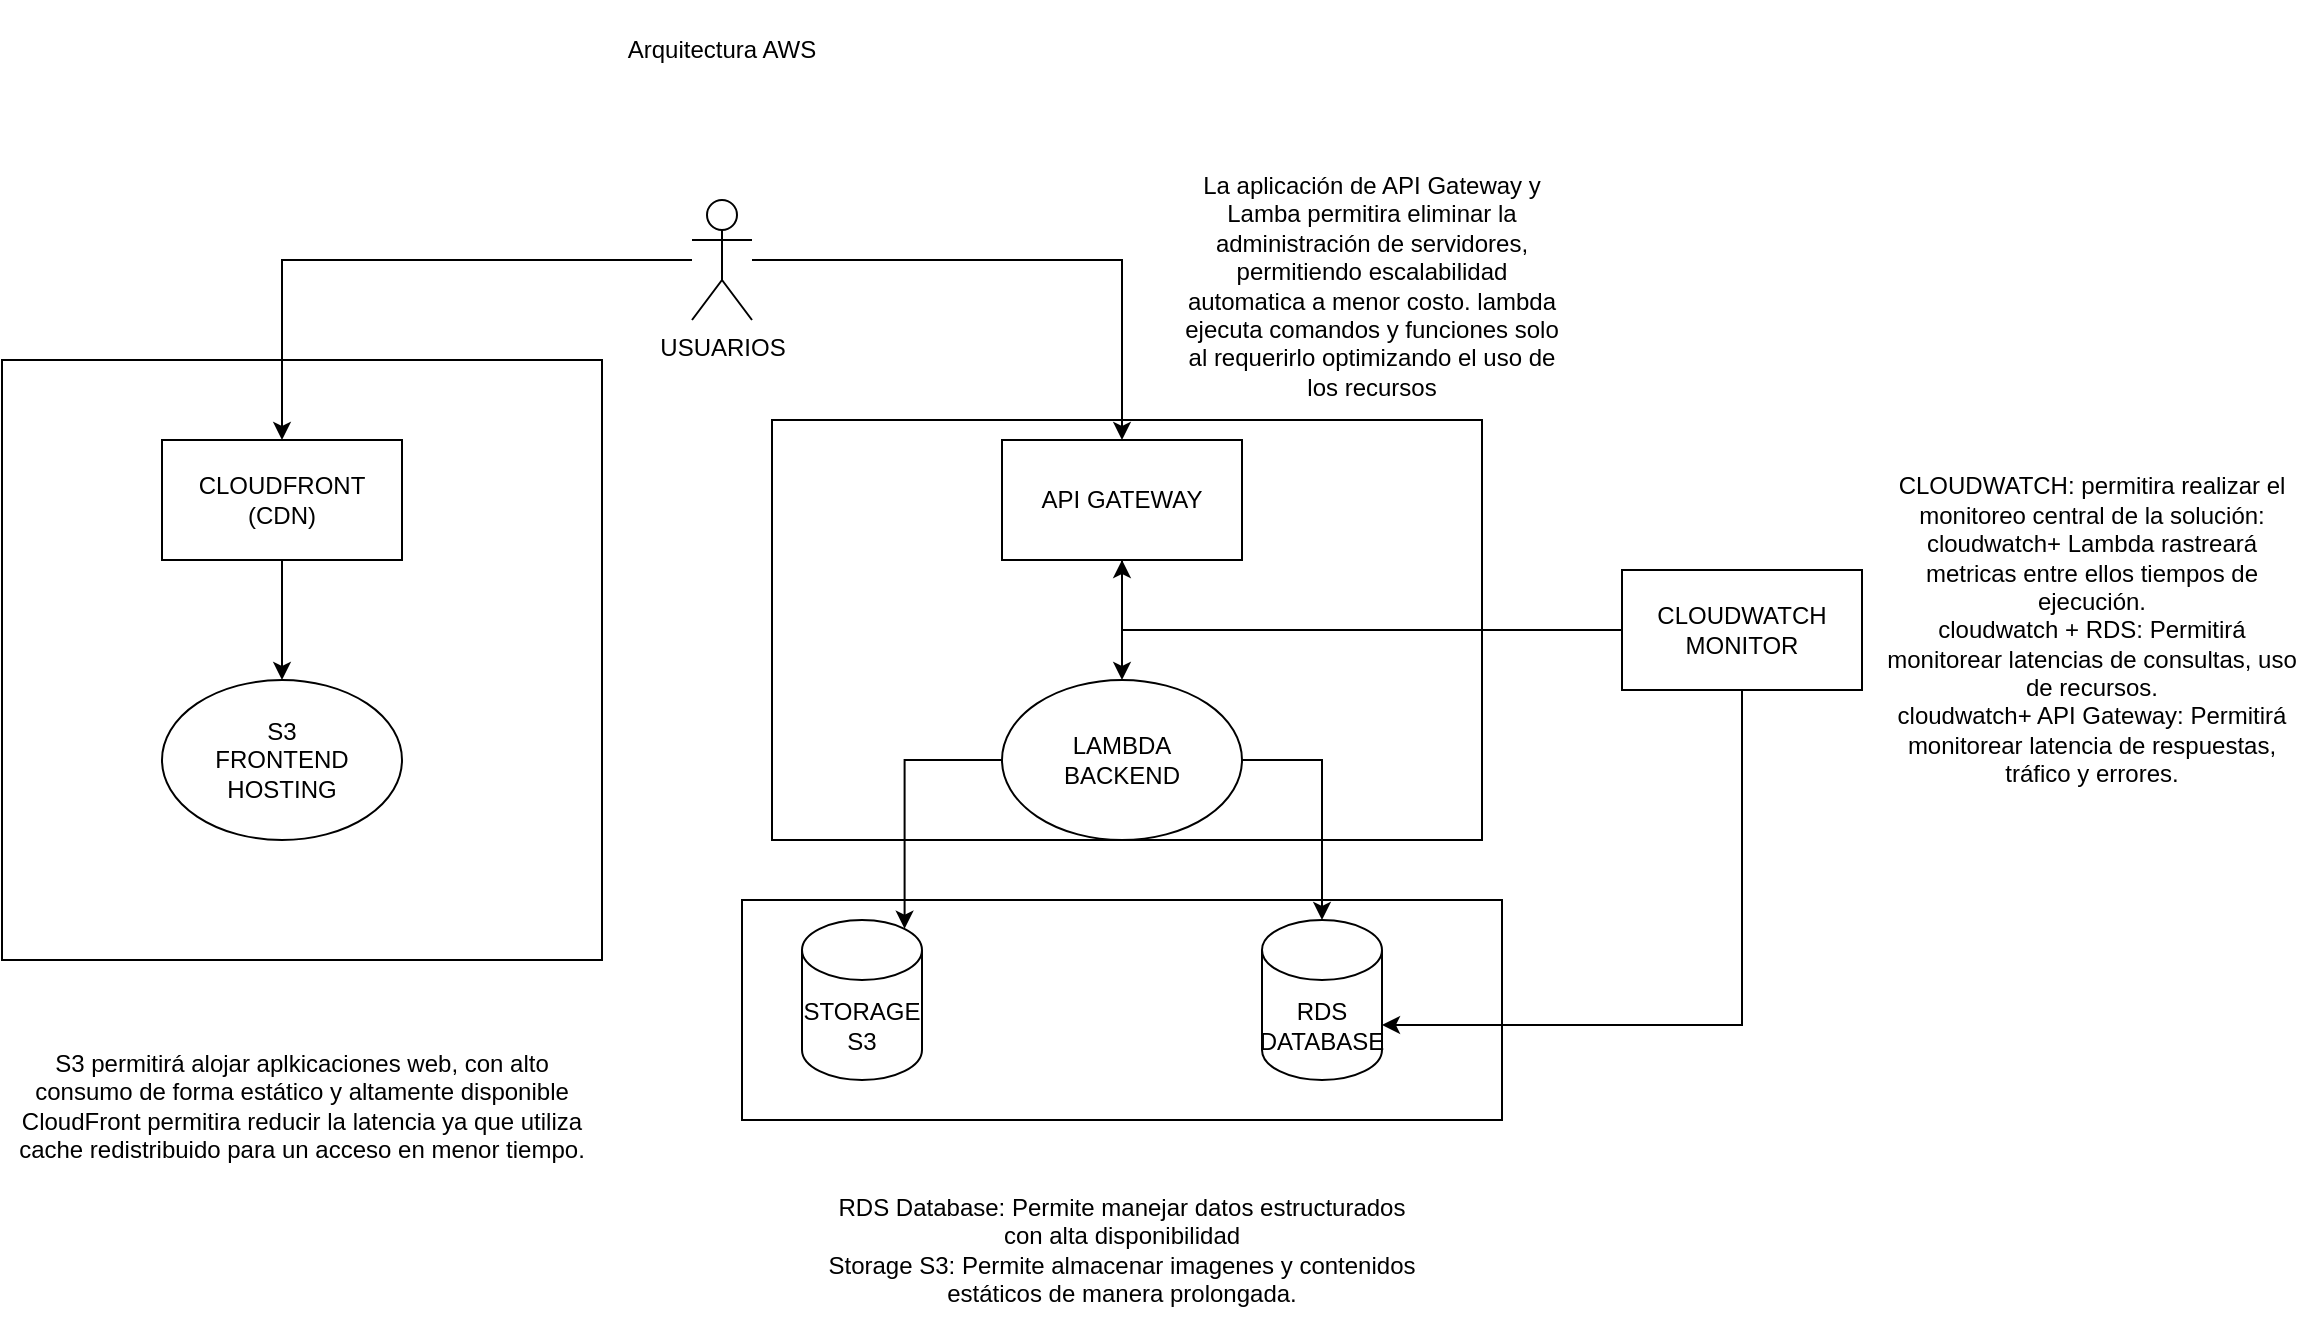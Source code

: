 <mxfile version="26.0.16">
  <diagram name="Page-1" id="3_VvUqannGxVyeXy2eC9">
    <mxGraphModel dx="2954" dy="1121" grid="1" gridSize="10" guides="1" tooltips="1" connect="1" arrows="1" fold="1" page="1" pageScale="1" pageWidth="850" pageHeight="1100" math="0" shadow="0">
      <root>
        <mxCell id="0" />
        <mxCell id="1" parent="0" />
        <mxCell id="Z5M3dG_AKnjKkWwOg935-24" value="" style="rounded=0;whiteSpace=wrap;html=1;" vertex="1" parent="1">
          <mxGeometry x="410" y="660" width="380" height="110" as="geometry" />
        </mxCell>
        <mxCell id="Z5M3dG_AKnjKkWwOg935-22" value="" style="rounded=0;whiteSpace=wrap;html=1;" vertex="1" parent="1">
          <mxGeometry x="425" y="420" width="355" height="210" as="geometry" />
        </mxCell>
        <mxCell id="Z5M3dG_AKnjKkWwOg935-20" value="" style="whiteSpace=wrap;html=1;aspect=fixed;" vertex="1" parent="1">
          <mxGeometry x="40" y="390" width="300" height="300" as="geometry" />
        </mxCell>
        <mxCell id="Z5M3dG_AKnjKkWwOg935-1" value="Arquitectura AWS" style="text;html=1;align=center;verticalAlign=middle;whiteSpace=wrap;rounded=0;" vertex="1" parent="1">
          <mxGeometry x="340" y="210" width="120" height="50" as="geometry" />
        </mxCell>
        <mxCell id="Z5M3dG_AKnjKkWwOg935-8" style="edgeStyle=orthogonalEdgeStyle;rounded=0;orthogonalLoop=1;jettySize=auto;html=1;" edge="1" parent="1" source="Z5M3dG_AKnjKkWwOg935-2" target="Z5M3dG_AKnjKkWwOg935-5">
          <mxGeometry relative="1" as="geometry" />
        </mxCell>
        <mxCell id="Z5M3dG_AKnjKkWwOg935-11" style="edgeStyle=orthogonalEdgeStyle;rounded=0;orthogonalLoop=1;jettySize=auto;html=1;entryX=0.5;entryY=0;entryDx=0;entryDy=0;" edge="1" parent="1" source="Z5M3dG_AKnjKkWwOg935-2" target="Z5M3dG_AKnjKkWwOg935-10">
          <mxGeometry relative="1" as="geometry" />
        </mxCell>
        <mxCell id="Z5M3dG_AKnjKkWwOg935-2" value="USUARIOS" style="shape=umlActor;verticalLabelPosition=bottom;verticalAlign=top;html=1;outlineConnect=0;" vertex="1" parent="1">
          <mxGeometry x="385" y="310" width="30" height="60" as="geometry" />
        </mxCell>
        <mxCell id="Z5M3dG_AKnjKkWwOg935-7" style="edgeStyle=orthogonalEdgeStyle;rounded=0;orthogonalLoop=1;jettySize=auto;html=1;entryX=0.5;entryY=0;entryDx=0;entryDy=0;" edge="1" parent="1" source="Z5M3dG_AKnjKkWwOg935-5" target="Z5M3dG_AKnjKkWwOg935-6">
          <mxGeometry relative="1" as="geometry" />
        </mxCell>
        <mxCell id="Z5M3dG_AKnjKkWwOg935-5" value="CLOUDFRONT&lt;div&gt;(CDN)&lt;/div&gt;" style="rounded=0;whiteSpace=wrap;html=1;" vertex="1" parent="1">
          <mxGeometry x="120" y="430" width="120" height="60" as="geometry" />
        </mxCell>
        <mxCell id="Z5M3dG_AKnjKkWwOg935-6" value="S3&lt;div&gt;FRONTEND HOSTING&lt;/div&gt;" style="ellipse;whiteSpace=wrap;html=1;" vertex="1" parent="1">
          <mxGeometry x="120" y="550" width="120" height="80" as="geometry" />
        </mxCell>
        <mxCell id="Z5M3dG_AKnjKkWwOg935-17" style="edgeStyle=orthogonalEdgeStyle;rounded=0;orthogonalLoop=1;jettySize=auto;html=1;entryX=0.5;entryY=0;entryDx=0;entryDy=0;" edge="1" parent="1" source="Z5M3dG_AKnjKkWwOg935-10" target="Z5M3dG_AKnjKkWwOg935-12">
          <mxGeometry relative="1" as="geometry" />
        </mxCell>
        <mxCell id="Z5M3dG_AKnjKkWwOg935-10" value="API GATEWAY" style="rounded=0;whiteSpace=wrap;html=1;" vertex="1" parent="1">
          <mxGeometry x="540" y="430" width="120" height="60" as="geometry" />
        </mxCell>
        <mxCell id="Z5M3dG_AKnjKkWwOg935-12" value="LAMBDA&lt;div&gt;BACKEND&lt;/div&gt;" style="ellipse;whiteSpace=wrap;html=1;" vertex="1" parent="1">
          <mxGeometry x="540" y="550" width="120" height="80" as="geometry" />
        </mxCell>
        <mxCell id="Z5M3dG_AKnjKkWwOg935-13" value="STORAGE&lt;div&gt;S3&lt;/div&gt;" style="shape=cylinder3;whiteSpace=wrap;html=1;boundedLbl=1;backgroundOutline=1;size=15;" vertex="1" parent="1">
          <mxGeometry x="440" y="670" width="60" height="80" as="geometry" />
        </mxCell>
        <mxCell id="Z5M3dG_AKnjKkWwOg935-14" value="RDS&lt;div&gt;DATABASE&lt;/div&gt;" style="shape=cylinder3;whiteSpace=wrap;html=1;boundedLbl=1;backgroundOutline=1;size=15;" vertex="1" parent="1">
          <mxGeometry x="670" y="670" width="60" height="80" as="geometry" />
        </mxCell>
        <mxCell id="Z5M3dG_AKnjKkWwOg935-15" style="edgeStyle=orthogonalEdgeStyle;rounded=0;orthogonalLoop=1;jettySize=auto;html=1;entryX=0.855;entryY=0;entryDx=0;entryDy=4.35;entryPerimeter=0;" edge="1" parent="1" source="Z5M3dG_AKnjKkWwOg935-12" target="Z5M3dG_AKnjKkWwOg935-13">
          <mxGeometry relative="1" as="geometry" />
        </mxCell>
        <mxCell id="Z5M3dG_AKnjKkWwOg935-16" style="edgeStyle=orthogonalEdgeStyle;rounded=0;orthogonalLoop=1;jettySize=auto;html=1;entryX=0.5;entryY=0;entryDx=0;entryDy=0;entryPerimeter=0;" edge="1" parent="1" source="Z5M3dG_AKnjKkWwOg935-12" target="Z5M3dG_AKnjKkWwOg935-14">
          <mxGeometry relative="1" as="geometry" />
        </mxCell>
        <mxCell id="Z5M3dG_AKnjKkWwOg935-21" value="S3 permitirá alojar aplkicaciones web, con alto consumo de forma estático y altamente disponible&lt;div&gt;CloudFront permitira reducir la latencia ya que utiliza cache redistribuido para un acceso en menor tiempo.&lt;/div&gt;" style="text;html=1;align=center;verticalAlign=middle;whiteSpace=wrap;rounded=0;" vertex="1" parent="1">
          <mxGeometry x="40" y="695" width="300" height="135" as="geometry" />
        </mxCell>
        <mxCell id="Z5M3dG_AKnjKkWwOg935-23" value="La aplicación de API Gateway y Lamba permitira eliminar la administración de servidores, permitiendo escalabilidad automatica a menor costo. lambda ejecuta comandos y funciones solo al requerirlo optimizando el uso de los recursos" style="text;html=1;align=center;verticalAlign=middle;whiteSpace=wrap;rounded=0;" vertex="1" parent="1">
          <mxGeometry x="630" y="310" width="190" height="85" as="geometry" />
        </mxCell>
        <mxCell id="Z5M3dG_AKnjKkWwOg935-25" value="RDS Database: Permite manejar datos estructurados con alta disponibilidad&lt;div&gt;Storage S3: Permite almacenar imagenes y contenidos estáticos de manera prolongada.&lt;/div&gt;" style="text;html=1;align=center;verticalAlign=middle;whiteSpace=wrap;rounded=0;" vertex="1" parent="1">
          <mxGeometry x="450" y="790" width="300" height="90" as="geometry" />
        </mxCell>
        <mxCell id="Z5M3dG_AKnjKkWwOg935-27" style="edgeStyle=orthogonalEdgeStyle;rounded=0;orthogonalLoop=1;jettySize=auto;html=1;" edge="1" parent="1" source="Z5M3dG_AKnjKkWwOg935-26" target="Z5M3dG_AKnjKkWwOg935-10">
          <mxGeometry relative="1" as="geometry" />
        </mxCell>
        <mxCell id="Z5M3dG_AKnjKkWwOg935-26" value="CLOUDWATCH&lt;div&gt;MONITOR&lt;/div&gt;" style="rounded=0;whiteSpace=wrap;html=1;" vertex="1" parent="1">
          <mxGeometry x="850" y="495" width="120" height="60" as="geometry" />
        </mxCell>
        <mxCell id="Z5M3dG_AKnjKkWwOg935-28" style="edgeStyle=orthogonalEdgeStyle;rounded=0;orthogonalLoop=1;jettySize=auto;html=1;entryX=1;entryY=0;entryDx=0;entryDy=52.5;entryPerimeter=0;" edge="1" parent="1" source="Z5M3dG_AKnjKkWwOg935-26" target="Z5M3dG_AKnjKkWwOg935-14">
          <mxGeometry relative="1" as="geometry">
            <Array as="points">
              <mxPoint x="910" y="723" />
            </Array>
          </mxGeometry>
        </mxCell>
        <mxCell id="Z5M3dG_AKnjKkWwOg935-29" value="CLOUDWATCH: permitira realizar el monitoreo central de la solución:&lt;div&gt;cloudwatch+ Lambda rastreará metricas entre ellos tiempos de ejecución.&lt;/div&gt;&lt;div&gt;cloudwatch + RDS: Permitirá monitorear latencias de consultas, uso de recursos.&lt;/div&gt;&lt;div&gt;cloudwatch+ API Gateway: Permitirá monitorear latencia de respuestas, tráfico y errores.&lt;/div&gt;" style="text;html=1;align=center;verticalAlign=middle;whiteSpace=wrap;rounded=0;" vertex="1" parent="1">
          <mxGeometry x="980" y="450" width="210" height="150" as="geometry" />
        </mxCell>
      </root>
    </mxGraphModel>
  </diagram>
</mxfile>
